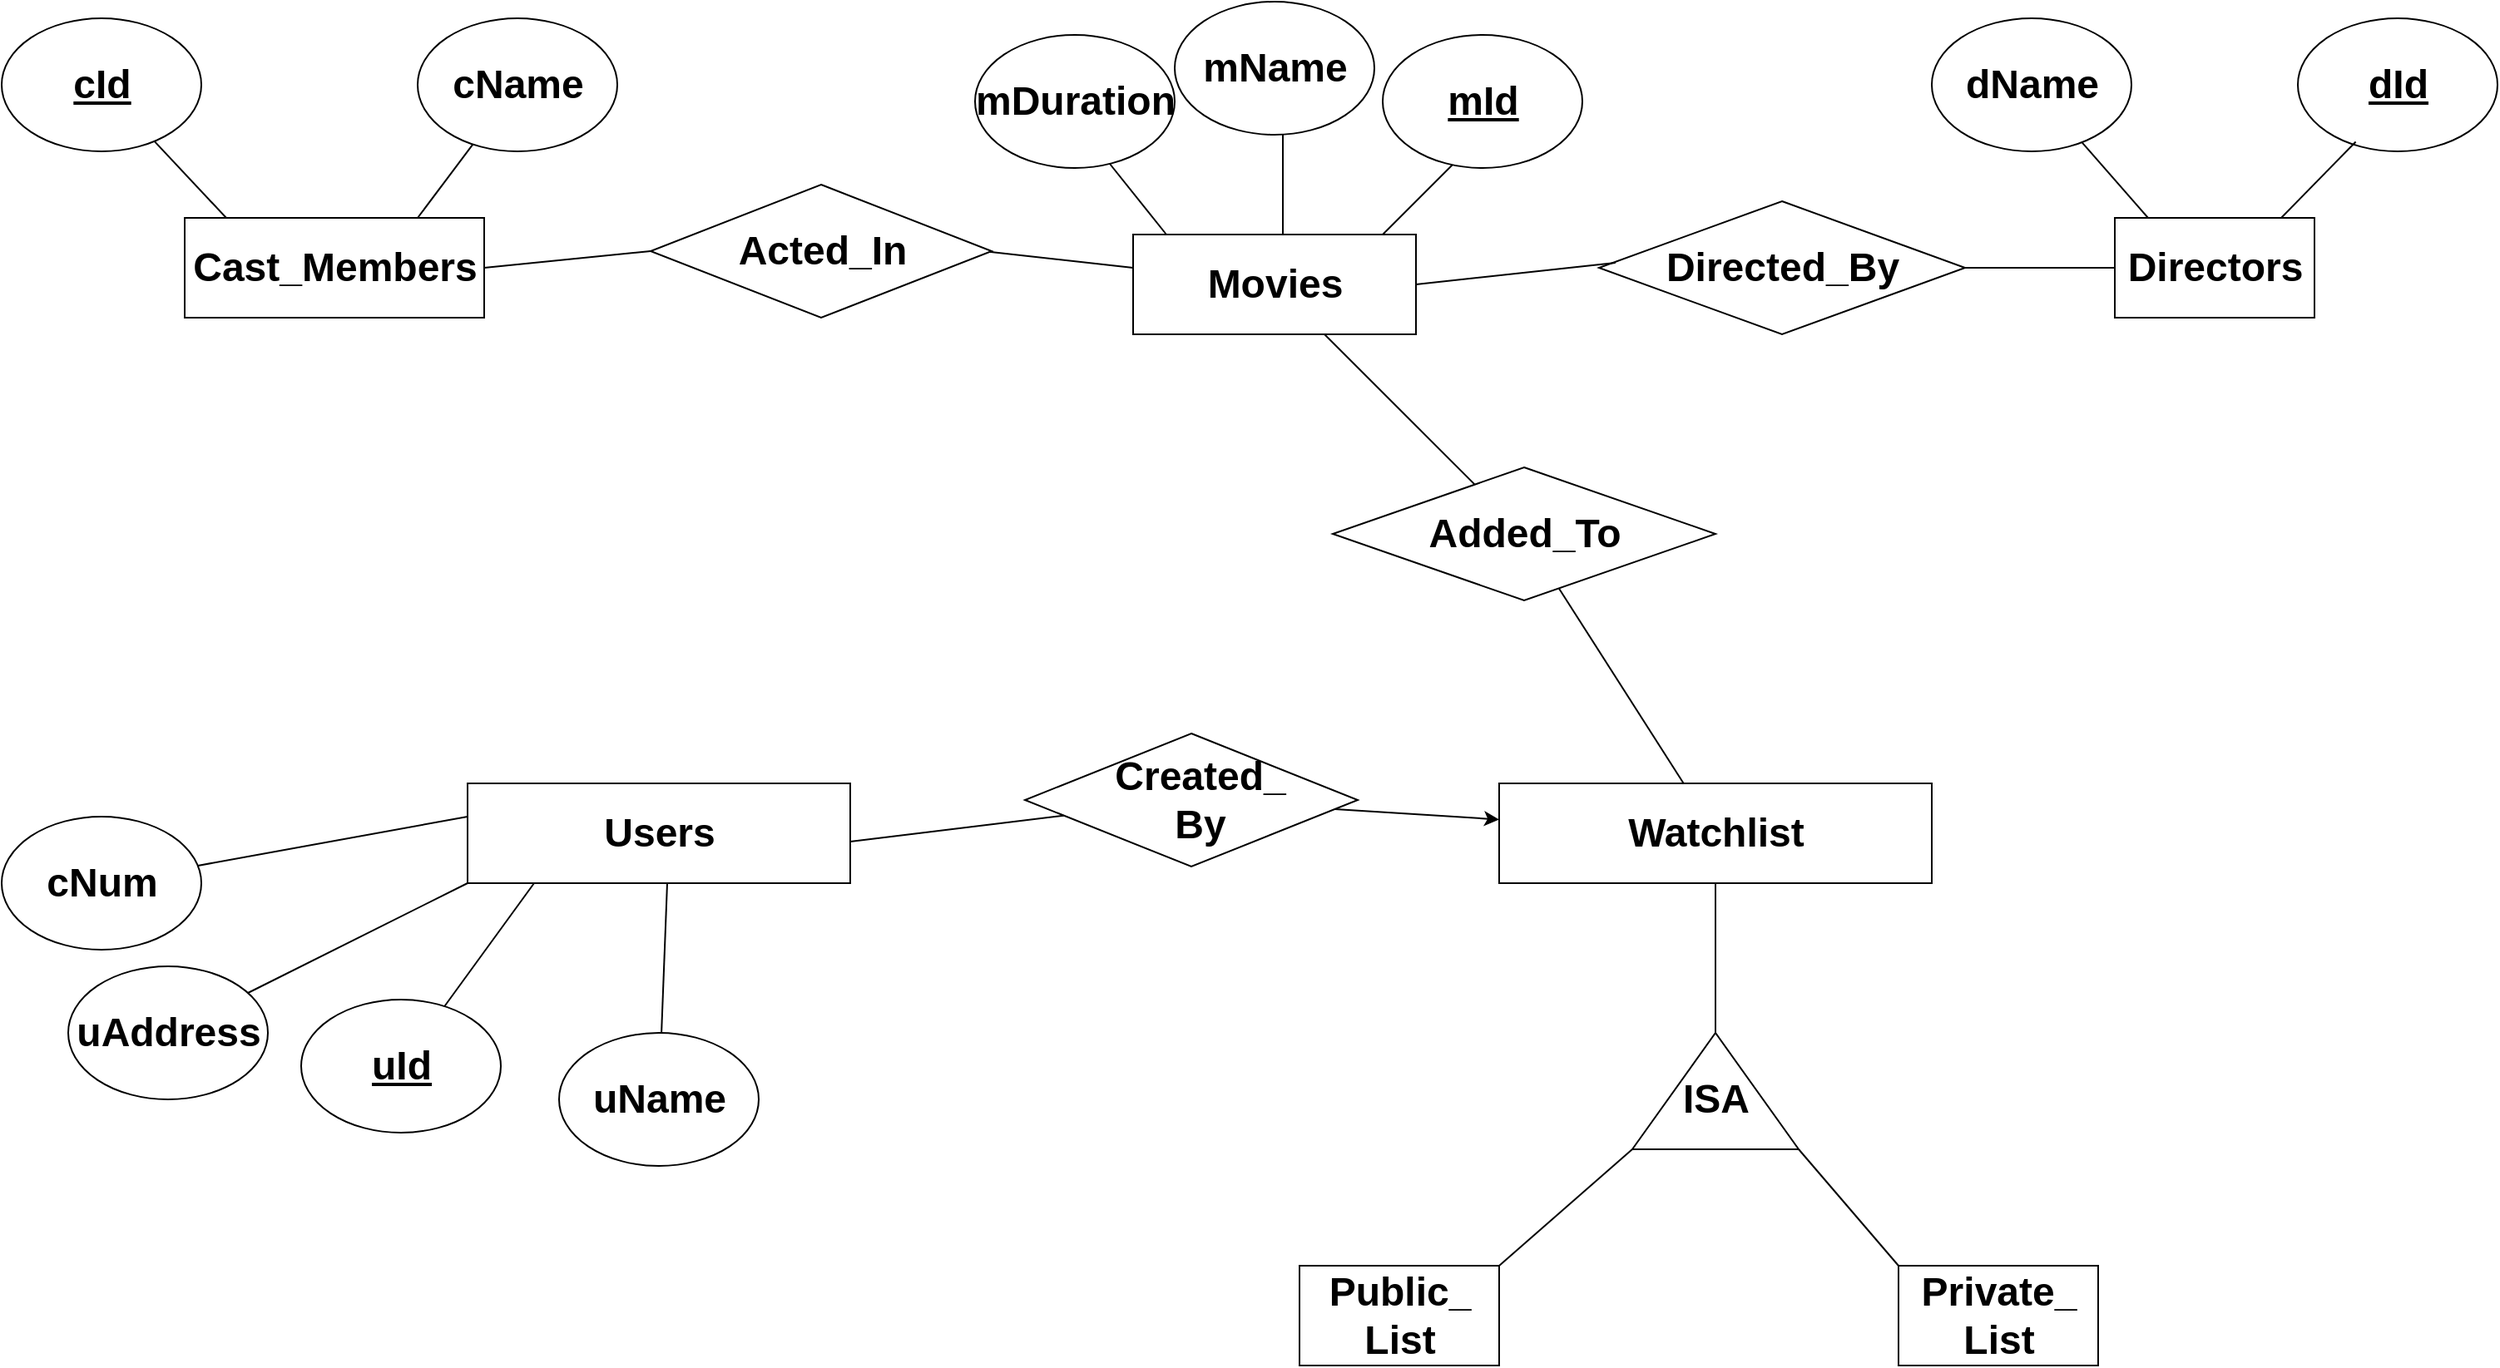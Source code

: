 <mxfile version="26.0.8">
  <diagram id="R2lEEEUBdFMjLlhIrx00" name="Page-1">
    <mxGraphModel dx="2759" dy="1013" grid="1" gridSize="10" guides="1" tooltips="1" connect="1" arrows="1" fold="1" page="1" pageScale="1" pageWidth="850" pageHeight="1100" math="0" shadow="0" extFonts="Permanent Marker^https://fonts.googleapis.com/css?family=Permanent+Marker">
      <root>
        <mxCell id="0" />
        <mxCell id="1" parent="0" />
        <mxCell id="2kyyC0OLafyG5U_MLPPI-2" value="" style="rounded=0;whiteSpace=wrap;html=1;" parent="1" vertex="1">
          <mxGeometry x="120" y="180" width="170" height="60" as="geometry" />
        </mxCell>
        <mxCell id="2kyyC0OLafyG5U_MLPPI-3" value="Movies" style="text;strokeColor=none;fillColor=none;html=1;fontSize=24;fontStyle=1;verticalAlign=middle;align=center;" parent="1" vertex="1">
          <mxGeometry x="155" y="190" width="100" height="40" as="geometry" />
        </mxCell>
        <mxCell id="2kyyC0OLafyG5U_MLPPI-4" value="" style="endArrow=none;html=1;rounded=0;" parent="1" edge="1">
          <mxGeometry width="50" height="50" relative="1" as="geometry">
            <mxPoint x="270" y="180" as="sourcePoint" />
            <mxPoint x="320" y="130" as="targetPoint" />
          </mxGeometry>
        </mxCell>
        <mxCell id="2kyyC0OLafyG5U_MLPPI-5" value="" style="endArrow=none;html=1;rounded=0;" parent="1" edge="1">
          <mxGeometry width="50" height="50" relative="1" as="geometry">
            <mxPoint x="210" y="180" as="sourcePoint" />
            <mxPoint x="210" y="110" as="targetPoint" />
          </mxGeometry>
        </mxCell>
        <mxCell id="2kyyC0OLafyG5U_MLPPI-6" value="" style="endArrow=none;html=1;rounded=0;" parent="1" edge="1">
          <mxGeometry width="50" height="50" relative="1" as="geometry">
            <mxPoint x="140" y="180" as="sourcePoint" />
            <mxPoint x="100" y="130" as="targetPoint" />
          </mxGeometry>
        </mxCell>
        <mxCell id="2kyyC0OLafyG5U_MLPPI-7" value="" style="ellipse;whiteSpace=wrap;html=1;strokeWidth=1;" parent="1" vertex="1">
          <mxGeometry x="270" y="60" width="120" height="80" as="geometry" />
        </mxCell>
        <mxCell id="2kyyC0OLafyG5U_MLPPI-8" value="&lt;u&gt;mId&lt;/u&gt;" style="text;strokeColor=none;fillColor=none;html=1;fontSize=24;fontStyle=1;verticalAlign=middle;align=center;" parent="1" vertex="1">
          <mxGeometry x="280" y="80" width="100" height="40" as="geometry" />
        </mxCell>
        <mxCell id="2kyyC0OLafyG5U_MLPPI-9" value="" style="ellipse;whiteSpace=wrap;html=1;" parent="1" vertex="1">
          <mxGeometry x="145" y="40" width="120" height="80" as="geometry" />
        </mxCell>
        <mxCell id="2kyyC0OLafyG5U_MLPPI-11" value="mName" style="text;strokeColor=none;fillColor=none;html=1;fontSize=24;fontStyle=1;verticalAlign=middle;align=center;" parent="1" vertex="1">
          <mxGeometry x="155" y="60" width="100" height="40" as="geometry" />
        </mxCell>
        <mxCell id="2kyyC0OLafyG5U_MLPPI-13" value="" style="ellipse;whiteSpace=wrap;html=1;" parent="1" vertex="1">
          <mxGeometry x="25" y="60" width="120" height="80" as="geometry" />
        </mxCell>
        <mxCell id="2kyyC0OLafyG5U_MLPPI-12" value="mDuration" style="text;strokeColor=none;fillColor=none;html=1;fontSize=24;fontStyle=1;verticalAlign=middle;align=center;" parent="1" vertex="1">
          <mxGeometry x="35" y="80" width="100" height="40" as="geometry" />
        </mxCell>
        <mxCell id="2kyyC0OLafyG5U_MLPPI-15" value="" style="rhombus;whiteSpace=wrap;html=1;" parent="1" vertex="1">
          <mxGeometry x="400" y="160" width="220" height="80" as="geometry" />
        </mxCell>
        <mxCell id="2kyyC0OLafyG5U_MLPPI-16" value="Directed_&lt;span style=&quot;background-color: transparent; color: light-dark(rgb(0, 0, 0), rgb(255, 255, 255));&quot;&gt;By&lt;/span&gt;" style="text;strokeColor=none;fillColor=none;html=1;fontSize=24;fontStyle=1;verticalAlign=middle;align=center;" parent="1" vertex="1">
          <mxGeometry x="460" y="180" width="100" height="40" as="geometry" />
        </mxCell>
        <mxCell id="2kyyC0OLafyG5U_MLPPI-18" value="" style="endArrow=none;html=1;rounded=0;entryX=0.045;entryY=0.463;entryDx=0;entryDy=0;entryPerimeter=0;" parent="1" target="2kyyC0OLafyG5U_MLPPI-15" edge="1">
          <mxGeometry width="50" height="50" relative="1" as="geometry">
            <mxPoint x="290" y="210" as="sourcePoint" />
            <mxPoint x="340" y="160" as="targetPoint" />
          </mxGeometry>
        </mxCell>
        <mxCell id="2kyyC0OLafyG5U_MLPPI-19" value="" style="rounded=0;whiteSpace=wrap;html=1;" parent="1" vertex="1">
          <mxGeometry x="710" y="170" width="120" height="60" as="geometry" />
        </mxCell>
        <mxCell id="2kyyC0OLafyG5U_MLPPI-20" value="Directors" style="text;strokeColor=none;fillColor=none;html=1;fontSize=24;fontStyle=1;verticalAlign=middle;align=center;" parent="1" vertex="1">
          <mxGeometry x="720" y="180" width="100" height="40" as="geometry" />
        </mxCell>
        <mxCell id="2kyyC0OLafyG5U_MLPPI-21" value="" style="endArrow=none;html=1;rounded=0;entryX=0;entryY=0.5;entryDx=0;entryDy=0;" parent="1" target="2kyyC0OLafyG5U_MLPPI-19" edge="1">
          <mxGeometry width="50" height="50" relative="1" as="geometry">
            <mxPoint x="620" y="200" as="sourcePoint" />
            <mxPoint x="670" y="150" as="targetPoint" />
          </mxGeometry>
        </mxCell>
        <mxCell id="2kyyC0OLafyG5U_MLPPI-22" value="" style="ellipse;whiteSpace=wrap;html=1;" parent="1" vertex="1">
          <mxGeometry x="600" y="50" width="120" height="80" as="geometry" />
        </mxCell>
        <mxCell id="2kyyC0OLafyG5U_MLPPI-23" value="dName" style="text;strokeColor=none;fillColor=none;html=1;fontSize=24;fontStyle=1;verticalAlign=middle;align=center;" parent="1" vertex="1">
          <mxGeometry x="610" y="70" width="100" height="40" as="geometry" />
        </mxCell>
        <mxCell id="2kyyC0OLafyG5U_MLPPI-24" value="" style="ellipse;whiteSpace=wrap;html=1;" parent="1" vertex="1">
          <mxGeometry x="820" y="50" width="120" height="80" as="geometry" />
        </mxCell>
        <mxCell id="2kyyC0OLafyG5U_MLPPI-25" value="&lt;u&gt;dId&lt;/u&gt;" style="text;strokeColor=none;fillColor=none;html=1;fontSize=24;fontStyle=1;verticalAlign=middle;align=center;" parent="1" vertex="1">
          <mxGeometry x="830" y="70" width="100" height="40" as="geometry" />
        </mxCell>
        <mxCell id="2kyyC0OLafyG5U_MLPPI-26" value="" style="endArrow=none;html=1;rounded=0;entryX=0.29;entryY=0.928;entryDx=0;entryDy=0;entryPerimeter=0;" parent="1" target="2kyyC0OLafyG5U_MLPPI-24" edge="1">
          <mxGeometry width="50" height="50" relative="1" as="geometry">
            <mxPoint x="810" y="170" as="sourcePoint" />
            <mxPoint x="850" y="130" as="targetPoint" />
          </mxGeometry>
        </mxCell>
        <mxCell id="2kyyC0OLafyG5U_MLPPI-27" value="" style="endArrow=none;html=1;rounded=0;" parent="1" target="2kyyC0OLafyG5U_MLPPI-22" edge="1">
          <mxGeometry width="50" height="50" relative="1" as="geometry">
            <mxPoint x="730" y="170" as="sourcePoint" />
            <mxPoint x="780" y="120" as="targetPoint" />
          </mxGeometry>
        </mxCell>
        <mxCell id="2kyyC0OLafyG5U_MLPPI-28" value="" style="endArrow=none;html=1;rounded=0;" parent="1" edge="1">
          <mxGeometry width="50" height="50" relative="1" as="geometry">
            <mxPoint x="30" y="190" as="sourcePoint" />
            <mxPoint x="120" y="200" as="targetPoint" />
          </mxGeometry>
        </mxCell>
        <mxCell id="2kyyC0OLafyG5U_MLPPI-29" value="" style="rhombus;whiteSpace=wrap;html=1;" parent="1" vertex="1">
          <mxGeometry x="-170" y="150" width="205" height="80" as="geometry" />
        </mxCell>
        <mxCell id="2kyyC0OLafyG5U_MLPPI-30" value="Acted_&lt;span style=&quot;background-color: transparent; color: light-dark(rgb(0, 0, 0), rgb(255, 255, 255));&quot;&gt;In&lt;/span&gt;" style="text;strokeColor=none;fillColor=none;html=1;fontSize=24;fontStyle=1;verticalAlign=middle;align=center;" parent="1" vertex="1">
          <mxGeometry x="-117.5" y="170" width="100" height="40" as="geometry" />
        </mxCell>
        <mxCell id="2kyyC0OLafyG5U_MLPPI-31" value="" style="endArrow=none;html=1;rounded=0;" parent="1" edge="1">
          <mxGeometry width="50" height="50" relative="1" as="geometry">
            <mxPoint x="-270" y="200" as="sourcePoint" />
            <mxPoint x="-170" y="190" as="targetPoint" />
          </mxGeometry>
        </mxCell>
        <mxCell id="2kyyC0OLafyG5U_MLPPI-32" value="" style="rounded=0;whiteSpace=wrap;html=1;" parent="1" vertex="1">
          <mxGeometry x="-450" y="170" width="180" height="60" as="geometry" />
        </mxCell>
        <mxCell id="2kyyC0OLafyG5U_MLPPI-33" value="Cast_Members" style="text;strokeColor=none;fillColor=none;html=1;fontSize=24;fontStyle=1;verticalAlign=middle;align=center;" parent="1" vertex="1">
          <mxGeometry x="-410" y="180" width="100" height="40" as="geometry" />
        </mxCell>
        <mxCell id="2kyyC0OLafyG5U_MLPPI-34" value="" style="ellipse;whiteSpace=wrap;html=1;" parent="1" vertex="1">
          <mxGeometry x="-560" y="50" width="120" height="80" as="geometry" />
        </mxCell>
        <mxCell id="2kyyC0OLafyG5U_MLPPI-35" value="&lt;u&gt;cId&lt;/u&gt;" style="text;strokeColor=none;fillColor=none;html=1;fontSize=24;fontStyle=1;verticalAlign=middle;align=center;" parent="1" vertex="1">
          <mxGeometry x="-550" y="70" width="100" height="40" as="geometry" />
        </mxCell>
        <mxCell id="2kyyC0OLafyG5U_MLPPI-36" value="" style="ellipse;whiteSpace=wrap;html=1;" parent="1" vertex="1">
          <mxGeometry x="-310" y="50" width="120" height="80" as="geometry" />
        </mxCell>
        <mxCell id="2kyyC0OLafyG5U_MLPPI-37" value="cName" style="text;strokeColor=none;fillColor=none;html=1;fontSize=24;fontStyle=1;verticalAlign=middle;align=center;" parent="1" vertex="1">
          <mxGeometry x="-300" y="70" width="100" height="40" as="geometry" />
        </mxCell>
        <mxCell id="2kyyC0OLafyG5U_MLPPI-38" value="" style="endArrow=none;html=1;rounded=0;" parent="1" target="2kyyC0OLafyG5U_MLPPI-36" edge="1">
          <mxGeometry width="50" height="50" relative="1" as="geometry">
            <mxPoint x="-310" y="170" as="sourcePoint" />
            <mxPoint x="-310" y="140" as="targetPoint" />
          </mxGeometry>
        </mxCell>
        <mxCell id="2kyyC0OLafyG5U_MLPPI-40" value="" style="endArrow=none;html=1;rounded=0;" parent="1" target="2kyyC0OLafyG5U_MLPPI-34" edge="1">
          <mxGeometry width="50" height="50" relative="1" as="geometry">
            <mxPoint x="-425" y="170" as="sourcePoint" />
            <mxPoint x="-375" y="120" as="targetPoint" />
          </mxGeometry>
        </mxCell>
        <mxCell id="2kyyC0OLafyG5U_MLPPI-41" value="" style="rounded=0;whiteSpace=wrap;html=1;" parent="1" vertex="1">
          <mxGeometry x="-280" y="510" width="230" height="60" as="geometry" />
        </mxCell>
        <mxCell id="2kyyC0OLafyG5U_MLPPI-42" value="Users" style="text;strokeColor=none;fillColor=none;html=1;fontSize=24;fontStyle=1;verticalAlign=middle;align=center;" parent="1" vertex="1">
          <mxGeometry x="-215" y="520" width="100" height="40" as="geometry" />
        </mxCell>
        <mxCell id="2kyyC0OLafyG5U_MLPPI-43" value="" style="endArrow=none;html=1;rounded=0;" parent="1" source="2kyyC0OLafyG5U_MLPPI-45" edge="1">
          <mxGeometry width="50" height="50" relative="1" as="geometry">
            <mxPoint x="-320" y="600" as="sourcePoint" />
            <mxPoint x="-240" y="570" as="targetPoint" />
          </mxGeometry>
        </mxCell>
        <mxCell id="2kyyC0OLafyG5U_MLPPI-44" value="" style="endArrow=none;html=1;rounded=0;" parent="1" target="2kyyC0OLafyG5U_MLPPI-47" edge="1">
          <mxGeometry width="50" height="50" relative="1" as="geometry">
            <mxPoint x="-160" y="570" as="sourcePoint" />
            <mxPoint x="-160" y="620" as="targetPoint" />
          </mxGeometry>
        </mxCell>
        <mxCell id="2kyyC0OLafyG5U_MLPPI-45" value="" style="ellipse;whiteSpace=wrap;html=1;" parent="1" vertex="1">
          <mxGeometry x="-380" y="640" width="120" height="80" as="geometry" />
        </mxCell>
        <mxCell id="2kyyC0OLafyG5U_MLPPI-46" value="&lt;u&gt;uId&lt;/u&gt;" style="text;strokeColor=none;fillColor=none;html=1;fontSize=24;fontStyle=1;verticalAlign=middle;align=center;" parent="1" vertex="1">
          <mxGeometry x="-370" y="660" width="100" height="40" as="geometry" />
        </mxCell>
        <mxCell id="2kyyC0OLafyG5U_MLPPI-47" value="" style="ellipse;whiteSpace=wrap;html=1;" parent="1" vertex="1">
          <mxGeometry x="-225" y="660" width="120" height="80" as="geometry" />
        </mxCell>
        <mxCell id="2kyyC0OLafyG5U_MLPPI-48" value="uName" style="text;strokeColor=none;fillColor=none;html=1;fontSize=24;fontStyle=1;verticalAlign=middle;align=center;" parent="1" vertex="1">
          <mxGeometry x="-215" y="680" width="100" height="40" as="geometry" />
        </mxCell>
        <mxCell id="2kyyC0OLafyG5U_MLPPI-50" value="" style="ellipse;whiteSpace=wrap;html=1;" parent="1" vertex="1">
          <mxGeometry x="-560" y="530" width="120" height="80" as="geometry" />
        </mxCell>
        <mxCell id="2kyyC0OLafyG5U_MLPPI-51" value="cNum" style="text;strokeColor=none;fillColor=none;html=1;fontSize=24;fontStyle=1;verticalAlign=middle;align=center;" parent="1" vertex="1">
          <mxGeometry x="-550" y="550" width="100" height="40" as="geometry" />
        </mxCell>
        <mxCell id="2kyyC0OLafyG5U_MLPPI-52" value="" style="endArrow=none;html=1;rounded=0;" parent="1" source="2kyyC0OLafyG5U_MLPPI-50" edge="1">
          <mxGeometry width="50" height="50" relative="1" as="geometry">
            <mxPoint x="-370" y="550" as="sourcePoint" />
            <mxPoint x="-280" y="530" as="targetPoint" />
          </mxGeometry>
        </mxCell>
        <mxCell id="2kyyC0OLafyG5U_MLPPI-53" value="" style="ellipse;whiteSpace=wrap;html=1;" parent="1" vertex="1">
          <mxGeometry x="-520" y="620" width="120" height="80" as="geometry" />
        </mxCell>
        <mxCell id="2kyyC0OLafyG5U_MLPPI-54" value="uAddress" style="text;strokeColor=none;fillColor=none;html=1;fontSize=24;fontStyle=1;verticalAlign=middle;align=center;" parent="1" vertex="1">
          <mxGeometry x="-510" y="640" width="100" height="40" as="geometry" />
        </mxCell>
        <mxCell id="2kyyC0OLafyG5U_MLPPI-55" value="" style="endArrow=none;html=1;rounded=0;" parent="1" source="2kyyC0OLafyG5U_MLPPI-53" edge="1">
          <mxGeometry width="50" height="50" relative="1" as="geometry">
            <mxPoint x="-330" y="620" as="sourcePoint" />
            <mxPoint x="-280" y="570" as="targetPoint" />
          </mxGeometry>
        </mxCell>
        <mxCell id="3MYASQ_tbwZk-lHEeH4o-1" value="" style="rounded=0;whiteSpace=wrap;html=1;" vertex="1" parent="1">
          <mxGeometry x="340" y="510" width="260" height="60" as="geometry" />
        </mxCell>
        <mxCell id="3MYASQ_tbwZk-lHEeH4o-2" value="Watchlist" style="text;strokeColor=none;fillColor=none;html=1;fontSize=24;fontStyle=1;verticalAlign=middle;align=center;" vertex="1" parent="1">
          <mxGeometry x="420" y="520" width="100" height="40" as="geometry" />
        </mxCell>
        <mxCell id="3MYASQ_tbwZk-lHEeH4o-3" value="" style="rhombus;whiteSpace=wrap;html=1;" vertex="1" parent="1">
          <mxGeometry x="55" y="480" width="200" height="80" as="geometry" />
        </mxCell>
        <mxCell id="3MYASQ_tbwZk-lHEeH4o-4" value="Created_&lt;div&gt;By&lt;/div&gt;" style="text;strokeColor=none;fillColor=none;html=1;fontSize=24;fontStyle=1;verticalAlign=middle;align=center;" vertex="1" parent="1">
          <mxGeometry x="110" y="500" width="100" height="40" as="geometry" />
        </mxCell>
        <mxCell id="3MYASQ_tbwZk-lHEeH4o-6" value="" style="endArrow=none;html=1;rounded=0;" edge="1" parent="1" target="3MYASQ_tbwZk-lHEeH4o-3">
          <mxGeometry width="50" height="50" relative="1" as="geometry">
            <mxPoint x="-50" y="545" as="sourcePoint" />
            <mxPoint y="495" as="targetPoint" />
          </mxGeometry>
        </mxCell>
        <mxCell id="3MYASQ_tbwZk-lHEeH4o-9" value="" style="rhombus;whiteSpace=wrap;html=1;" vertex="1" parent="1">
          <mxGeometry x="240" y="320" width="230" height="80" as="geometry" />
        </mxCell>
        <mxCell id="3MYASQ_tbwZk-lHEeH4o-10" value="Added_To" style="text;strokeColor=none;fillColor=none;html=1;fontSize=24;fontStyle=1;verticalAlign=middle;align=center;" vertex="1" parent="1">
          <mxGeometry x="305" y="340" width="100" height="40" as="geometry" />
        </mxCell>
        <mxCell id="3MYASQ_tbwZk-lHEeH4o-11" value="" style="endArrow=none;html=1;rounded=0;" edge="1" parent="1" source="3MYASQ_tbwZk-lHEeH4o-9" target="2kyyC0OLafyG5U_MLPPI-2">
          <mxGeometry width="50" height="50" relative="1" as="geometry">
            <mxPoint x="130" y="490" as="sourcePoint" />
            <mxPoint x="180" y="440" as="targetPoint" />
          </mxGeometry>
        </mxCell>
        <mxCell id="3MYASQ_tbwZk-lHEeH4o-12" value="" style="endArrow=none;html=1;rounded=0;" edge="1" parent="1" source="3MYASQ_tbwZk-lHEeH4o-1" target="3MYASQ_tbwZk-lHEeH4o-9">
          <mxGeometry width="50" height="50" relative="1" as="geometry">
            <mxPoint x="330" y="430" as="sourcePoint" />
            <mxPoint x="380" y="380" as="targetPoint" />
          </mxGeometry>
        </mxCell>
        <mxCell id="3MYASQ_tbwZk-lHEeH4o-13" value="" style="verticalLabelPosition=bottom;verticalAlign=top;html=1;shape=mxgraph.basic.acute_triangle;dx=0.5;" vertex="1" parent="1">
          <mxGeometry x="420" y="660" width="100" height="70" as="geometry" />
        </mxCell>
        <mxCell id="3MYASQ_tbwZk-lHEeH4o-14" value="ISA" style="text;strokeColor=none;fillColor=none;html=1;fontSize=24;fontStyle=1;verticalAlign=middle;align=center;" vertex="1" parent="1">
          <mxGeometry x="420" y="680" width="100" height="40" as="geometry" />
        </mxCell>
        <mxCell id="3MYASQ_tbwZk-lHEeH4o-15" value="" style="endArrow=none;html=1;rounded=0;exitX=0;exitY=0;exitDx=50;exitDy=0;exitPerimeter=0;" edge="1" parent="1" source="3MYASQ_tbwZk-lHEeH4o-13" target="3MYASQ_tbwZk-lHEeH4o-1">
          <mxGeometry width="50" height="50" relative="1" as="geometry">
            <mxPoint x="425" y="630" as="sourcePoint" />
            <mxPoint x="475" y="580" as="targetPoint" />
          </mxGeometry>
        </mxCell>
        <mxCell id="3MYASQ_tbwZk-lHEeH4o-16" value="" style="endArrow=classic;html=1;rounded=0;" edge="1" parent="1" source="3MYASQ_tbwZk-lHEeH4o-3" target="3MYASQ_tbwZk-lHEeH4o-1">
          <mxGeometry width="50" height="50" relative="1" as="geometry">
            <mxPoint x="130" y="490" as="sourcePoint" />
            <mxPoint x="180" y="440" as="targetPoint" />
          </mxGeometry>
        </mxCell>
        <mxCell id="3MYASQ_tbwZk-lHEeH4o-17" value="" style="rounded=0;whiteSpace=wrap;html=1;" vertex="1" parent="1">
          <mxGeometry x="220" y="800" width="120" height="60" as="geometry" />
        </mxCell>
        <mxCell id="3MYASQ_tbwZk-lHEeH4o-18" value="Public_&lt;div&gt;List&lt;/div&gt;" style="text;strokeColor=none;fillColor=none;html=1;fontSize=24;fontStyle=1;verticalAlign=middle;align=center;" vertex="1" parent="1">
          <mxGeometry x="230" y="810" width="100" height="40" as="geometry" />
        </mxCell>
        <mxCell id="3MYASQ_tbwZk-lHEeH4o-19" value="" style="rounded=0;whiteSpace=wrap;html=1;" vertex="1" parent="1">
          <mxGeometry x="580" y="800" width="120" height="60" as="geometry" />
        </mxCell>
        <mxCell id="3MYASQ_tbwZk-lHEeH4o-20" value="Private_&lt;br&gt;List" style="text;strokeColor=none;fillColor=none;html=1;fontSize=24;fontStyle=1;verticalAlign=middle;align=center;" vertex="1" parent="1">
          <mxGeometry x="590" y="810" width="100" height="40" as="geometry" />
        </mxCell>
        <mxCell id="3MYASQ_tbwZk-lHEeH4o-21" value="" style="endArrow=none;html=1;rounded=0;entryX=0;entryY=1;entryDx=0;entryDy=0;entryPerimeter=0;exitX=1;exitY=0;exitDx=0;exitDy=0;" edge="1" parent="1" source="3MYASQ_tbwZk-lHEeH4o-17" target="3MYASQ_tbwZk-lHEeH4o-13">
          <mxGeometry width="50" height="50" relative="1" as="geometry">
            <mxPoint x="130" y="860" as="sourcePoint" />
            <mxPoint x="180" y="810" as="targetPoint" />
          </mxGeometry>
        </mxCell>
        <mxCell id="3MYASQ_tbwZk-lHEeH4o-22" value="" style="endArrow=none;html=1;rounded=0;exitX=0;exitY=0;exitDx=0;exitDy=0;entryX=1;entryY=1;entryDx=0;entryDy=0;entryPerimeter=0;" edge="1" parent="1" source="3MYASQ_tbwZk-lHEeH4o-19" target="3MYASQ_tbwZk-lHEeH4o-13">
          <mxGeometry width="50" height="50" relative="1" as="geometry">
            <mxPoint x="610" y="770" as="sourcePoint" />
            <mxPoint x="660" y="720" as="targetPoint" />
          </mxGeometry>
        </mxCell>
      </root>
    </mxGraphModel>
  </diagram>
</mxfile>
